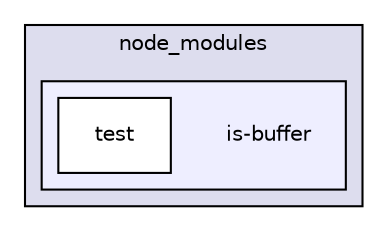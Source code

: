 digraph "gulp-src/node_modules/gulp-uglify/node_modules/uglify-js/node_modules/yargs/node_modules/cliui/node_modules/right-align/node_modules/align-text/node_modules/kind-of/node_modules/is-buffer" {
  compound=true
  node [ fontsize="10", fontname="Helvetica"];
  edge [ labelfontsize="10", labelfontname="Helvetica"];
  subgraph clusterdir_aa39eb2a913ac6989cbe316873d5b4b5 {
    graph [ bgcolor="#ddddee", pencolor="black", label="node_modules" fontname="Helvetica", fontsize="10", URL="dir_aa39eb2a913ac6989cbe316873d5b4b5.html"]
  subgraph clusterdir_3d60b441660f26a2fe0642f4f497e7c7 {
    graph [ bgcolor="#eeeeff", pencolor="black", label="" URL="dir_3d60b441660f26a2fe0642f4f497e7c7.html"];
    dir_3d60b441660f26a2fe0642f4f497e7c7 [shape=plaintext label="is-buffer"];
    dir_c815cf294e6b294a65ef74a5de07322b [shape=box label="test" color="black" fillcolor="white" style="filled" URL="dir_c815cf294e6b294a65ef74a5de07322b.html"];
  }
  }
}
